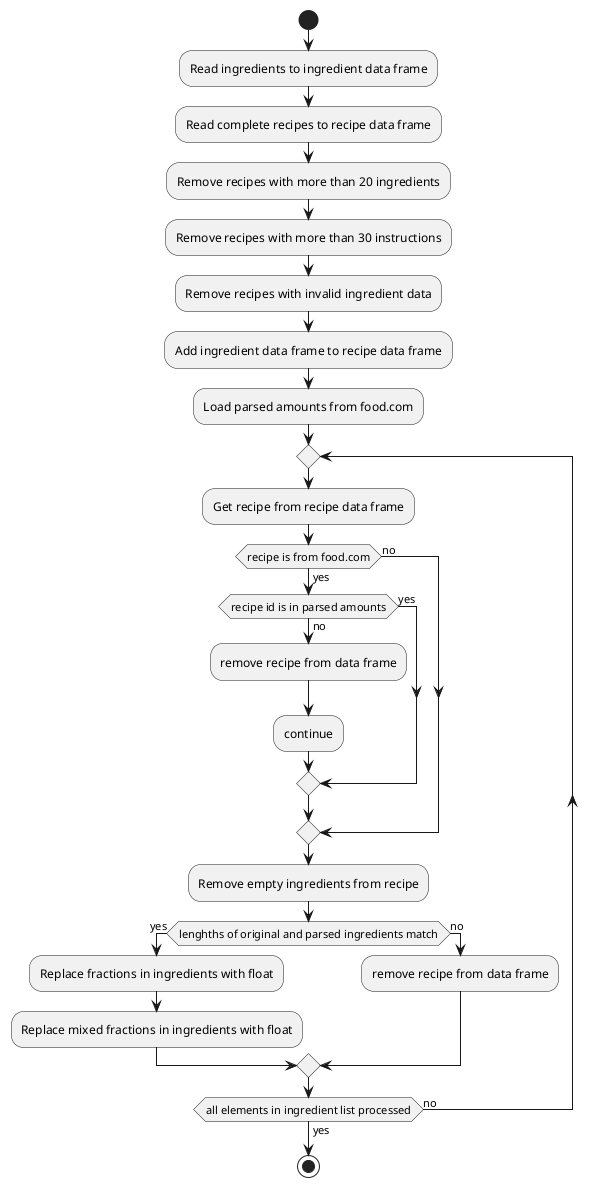 @startuml
start
:Read ingredients to ingredient data frame;
:Read complete recipes to recipe data frame;
:Remove recipes with more than 20 ingredients;
:Remove recipes with more than 30 instructions;
:Remove recipes with invalid ingredient data;
:Add ingredient data frame to recipe data frame;
:Load parsed amounts from food.com;
repeat
    :Get recipe from recipe data frame;
    if (recipe is from food.com) then (yes)
        if (recipe id is in parsed amounts) then (yes)
        else (no)
            :remove recipe from data frame;
            :continue;
        endif
    else (no)
    endif
    :Remove empty ingredients from recipe;
    if (lenghths of original and parsed ingredients match) then (yes)
        :Replace fractions in ingredients with float;
        :Replace mixed fractions in ingredients with float;
    else (no)
        :remove recipe from data frame;
    endif
repeat while (all elements in ingredient list processed) is (no) not (yes)
stop
@enduml